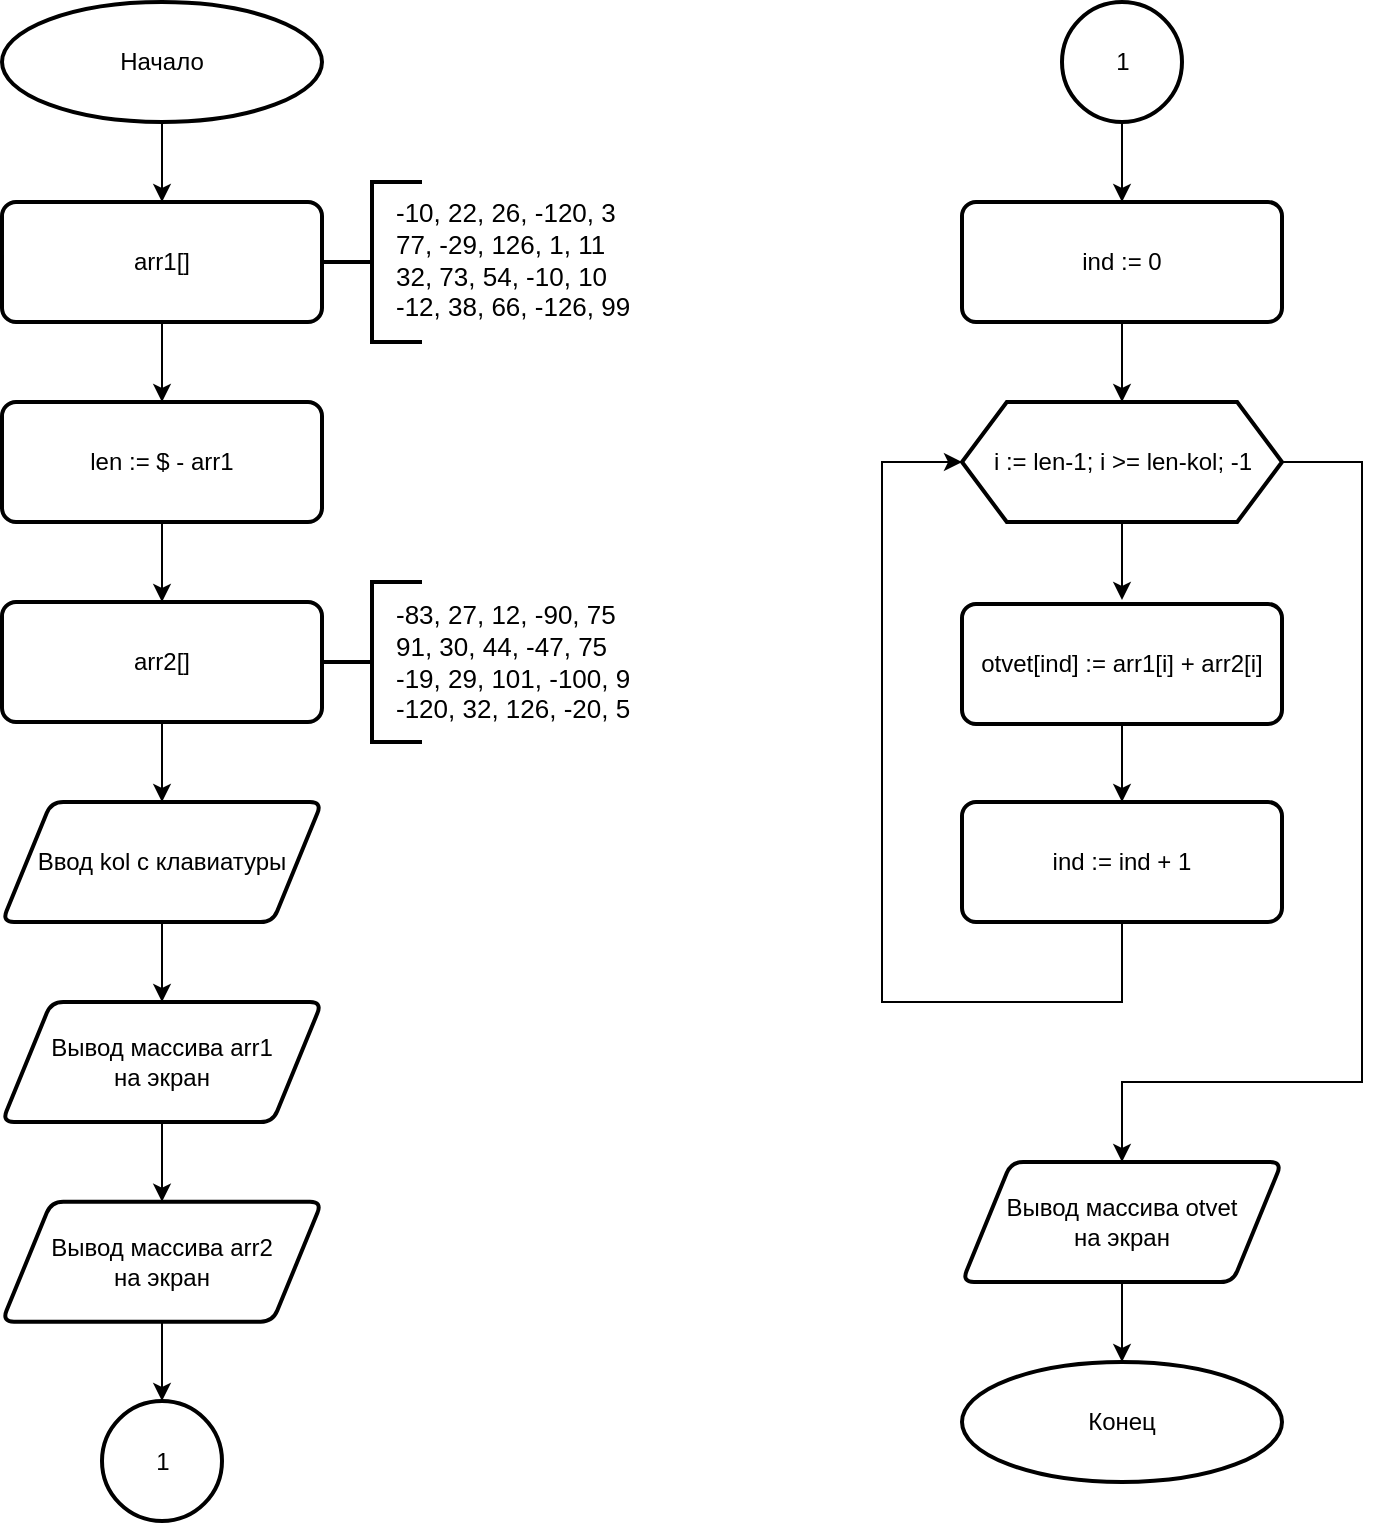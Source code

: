 <mxfile version="12.1.0" type="device" pages="1"><diagram id="0yXGfJSHkqhCLTfec8DN" name="Page-1"><mxGraphModel dx="951" dy="567" grid="1" gridSize="10" guides="1" tooltips="1" connect="1" arrows="1" fold="1" page="1" pageScale="1" pageWidth="1654" pageHeight="2336" math="0" shadow="0"><root><mxCell id="0"/><mxCell id="1" parent="0"/><mxCell id="EfINhTOQe-3GliifSxLj-13" style="edgeStyle=orthogonalEdgeStyle;rounded=0;orthogonalLoop=1;jettySize=auto;html=1;exitX=0.5;exitY=1;exitDx=0;exitDy=0;exitPerimeter=0;entryX=0.5;entryY=0;entryDx=0;entryDy=0;" parent="1" source="EfINhTOQe-3GliifSxLj-1" target="EfINhTOQe-3GliifSxLj-3" edge="1"><mxGeometry relative="1" as="geometry"/></mxCell><mxCell id="EfINhTOQe-3GliifSxLj-1" value="Начало" style="strokeWidth=2;html=1;shape=mxgraph.flowchart.start_1;whiteSpace=wrap;" parent="1" vertex="1"><mxGeometry x="120" y="40" width="160" height="60" as="geometry"/></mxCell><mxCell id="EfINhTOQe-3GliifSxLj-17" style="edgeStyle=orthogonalEdgeStyle;rounded=0;orthogonalLoop=1;jettySize=auto;html=1;exitX=0.5;exitY=1;exitDx=0;exitDy=0;entryX=0.5;entryY=0;entryDx=0;entryDy=0;" parent="1" source="EfINhTOQe-3GliifSxLj-2" edge="1"><mxGeometry relative="1" as="geometry"><mxPoint x="200" y="540" as="targetPoint"/></mxGeometry></mxCell><mxCell id="EfINhTOQe-3GliifSxLj-2" value="Ввод kol с клавиатуры" style="shape=parallelogram;html=1;strokeWidth=2;perimeter=parallelogramPerimeter;whiteSpace=wrap;rounded=1;arcSize=12;size=0.154;" parent="1" vertex="1"><mxGeometry x="120" y="440" width="160" height="60" as="geometry"/></mxCell><mxCell id="EfINhTOQe-3GliifSxLj-14" style="edgeStyle=orthogonalEdgeStyle;rounded=0;orthogonalLoop=1;jettySize=auto;html=1;exitX=0.5;exitY=1;exitDx=0;exitDy=0;entryX=0.5;entryY=0;entryDx=0;entryDy=0;" parent="1" source="EfINhTOQe-3GliifSxLj-3" target="EfINhTOQe-3GliifSxLj-10" edge="1"><mxGeometry relative="1" as="geometry"/></mxCell><mxCell id="EfINhTOQe-3GliifSxLj-3" value="arr1[]" style="rounded=1;whiteSpace=wrap;html=1;absoluteArcSize=1;arcSize=14;strokeWidth=2;" parent="1" vertex="1"><mxGeometry x="120" y="140" width="160" height="60" as="geometry"/></mxCell><mxCell id="EfINhTOQe-3GliifSxLj-16" style="edgeStyle=orthogonalEdgeStyle;rounded=0;orthogonalLoop=1;jettySize=auto;html=1;exitX=0.5;exitY=1;exitDx=0;exitDy=0;entryX=0.5;entryY=0;entryDx=0;entryDy=0;" parent="1" source="EfINhTOQe-3GliifSxLj-4" target="EfINhTOQe-3GliifSxLj-2" edge="1"><mxGeometry relative="1" as="geometry"/></mxCell><mxCell id="EfINhTOQe-3GliifSxLj-4" value="arr2[]" style="rounded=1;whiteSpace=wrap;html=1;absoluteArcSize=1;arcSize=14;strokeWidth=2;" parent="1" vertex="1"><mxGeometry x="120" y="340" width="160" height="60" as="geometry"/></mxCell><mxCell id="EfINhTOQe-3GliifSxLj-5" value="" style="strokeWidth=2;html=1;shape=mxgraph.flowchart.annotation_2;align=left;labelPosition=right;pointerEvents=1;connectable=0;" parent="1" vertex="1"><mxGeometry x="280" y="130" width="50" height="80" as="geometry"/></mxCell><mxCell id="EfINhTOQe-3GliifSxLj-6" value="&lt;span style=&quot;font-family: , &amp;#34;blinkmacsystemfont&amp;#34; , &amp;#34;roboto&amp;#34; , &amp;#34;open sans&amp;#34; , &amp;#34;helvetica neue&amp;#34; , &amp;#34;noto sans armenian&amp;#34; , &amp;#34;noto sans bengali&amp;#34; , &amp;#34;noto sans cherokee&amp;#34; , &amp;#34;noto sans devanagari&amp;#34; , &amp;#34;noto sans ethiopic&amp;#34; , &amp;#34;noto sans georgian&amp;#34; , &amp;#34;noto sans hebrew&amp;#34; , &amp;#34;noto sans kannada&amp;#34; , &amp;#34;noto sans khmer&amp;#34; , &amp;#34;noto sans lao&amp;#34; , &amp;#34;noto sans osmanya&amp;#34; , &amp;#34;noto sans tamil&amp;#34; , &amp;#34;noto sans telugu&amp;#34; , &amp;#34;noto sans thai&amp;#34; , sans-serif ; font-size: 13px ; white-space: normal ; background-color: rgb(255 , 255 , 255)&quot;&gt;-10, 22, 26, -120, 3&lt;/span&gt;&lt;br style=&quot;font-family: , &amp;#34;blinkmacsystemfont&amp;#34; , &amp;#34;roboto&amp;#34; , &amp;#34;open sans&amp;#34; , &amp;#34;helvetica neue&amp;#34; , &amp;#34;noto sans armenian&amp;#34; , &amp;#34;noto sans bengali&amp;#34; , &amp;#34;noto sans cherokee&amp;#34; , &amp;#34;noto sans devanagari&amp;#34; , &amp;#34;noto sans ethiopic&amp;#34; , &amp;#34;noto sans georgian&amp;#34; , &amp;#34;noto sans hebrew&amp;#34; , &amp;#34;noto sans kannada&amp;#34; , &amp;#34;noto sans khmer&amp;#34; , &amp;#34;noto sans lao&amp;#34; , &amp;#34;noto sans osmanya&amp;#34; , &amp;#34;noto sans tamil&amp;#34; , &amp;#34;noto sans telugu&amp;#34; , &amp;#34;noto sans thai&amp;#34; , sans-serif ; font-size: 13px ; white-space: normal ; background-color: rgb(255 , 255 , 255)&quot;&gt;&lt;span style=&quot;font-family: , &amp;#34;blinkmacsystemfont&amp;#34; , &amp;#34;roboto&amp;#34; , &amp;#34;open sans&amp;#34; , &amp;#34;helvetica neue&amp;#34; , &amp;#34;noto sans armenian&amp;#34; , &amp;#34;noto sans bengali&amp;#34; , &amp;#34;noto sans cherokee&amp;#34; , &amp;#34;noto sans devanagari&amp;#34; , &amp;#34;noto sans ethiopic&amp;#34; , &amp;#34;noto sans georgian&amp;#34; , &amp;#34;noto sans hebrew&amp;#34; , &amp;#34;noto sans kannada&amp;#34; , &amp;#34;noto sans khmer&amp;#34; , &amp;#34;noto sans lao&amp;#34; , &amp;#34;noto sans osmanya&amp;#34; , &amp;#34;noto sans tamil&amp;#34; , &amp;#34;noto sans telugu&amp;#34; , &amp;#34;noto sans thai&amp;#34; , sans-serif ; font-size: 13px ; white-space: normal ; background-color: rgb(255 , 255 , 255)&quot;&gt;77, -29, 126, 1, 11&lt;/span&gt;&lt;br style=&quot;font-family: , &amp;#34;blinkmacsystemfont&amp;#34; , &amp;#34;roboto&amp;#34; , &amp;#34;open sans&amp;#34; , &amp;#34;helvetica neue&amp;#34; , &amp;#34;noto sans armenian&amp;#34; , &amp;#34;noto sans bengali&amp;#34; , &amp;#34;noto sans cherokee&amp;#34; , &amp;#34;noto sans devanagari&amp;#34; , &amp;#34;noto sans ethiopic&amp;#34; , &amp;#34;noto sans georgian&amp;#34; , &amp;#34;noto sans hebrew&amp;#34; , &amp;#34;noto sans kannada&amp;#34; , &amp;#34;noto sans khmer&amp;#34; , &amp;#34;noto sans lao&amp;#34; , &amp;#34;noto sans osmanya&amp;#34; , &amp;#34;noto sans tamil&amp;#34; , &amp;#34;noto sans telugu&amp;#34; , &amp;#34;noto sans thai&amp;#34; , sans-serif ; font-size: 13px ; white-space: normal ; background-color: rgb(255 , 255 , 255)&quot;&gt;&lt;span style=&quot;font-family: , &amp;#34;blinkmacsystemfont&amp;#34; , &amp;#34;roboto&amp;#34; , &amp;#34;open sans&amp;#34; , &amp;#34;helvetica neue&amp;#34; , &amp;#34;noto sans armenian&amp;#34; , &amp;#34;noto sans bengali&amp;#34; , &amp;#34;noto sans cherokee&amp;#34; , &amp;#34;noto sans devanagari&amp;#34; , &amp;#34;noto sans ethiopic&amp;#34; , &amp;#34;noto sans georgian&amp;#34; , &amp;#34;noto sans hebrew&amp;#34; , &amp;#34;noto sans kannada&amp;#34; , &amp;#34;noto sans khmer&amp;#34; , &amp;#34;noto sans lao&amp;#34; , &amp;#34;noto sans osmanya&amp;#34; , &amp;#34;noto sans tamil&amp;#34; , &amp;#34;noto sans telugu&amp;#34; , &amp;#34;noto sans thai&amp;#34; , sans-serif ; font-size: 13px ; white-space: normal ; background-color: rgb(255 , 255 , 255)&quot;&gt;32, 73, 54, -10, 10&lt;/span&gt;&lt;br style=&quot;font-family: , &amp;#34;blinkmacsystemfont&amp;#34; , &amp;#34;roboto&amp;#34; , &amp;#34;open sans&amp;#34; , &amp;#34;helvetica neue&amp;#34; , &amp;#34;noto sans armenian&amp;#34; , &amp;#34;noto sans bengali&amp;#34; , &amp;#34;noto sans cherokee&amp;#34; , &amp;#34;noto sans devanagari&amp;#34; , &amp;#34;noto sans ethiopic&amp;#34; , &amp;#34;noto sans georgian&amp;#34; , &amp;#34;noto sans hebrew&amp;#34; , &amp;#34;noto sans kannada&amp;#34; , &amp;#34;noto sans khmer&amp;#34; , &amp;#34;noto sans lao&amp;#34; , &amp;#34;noto sans osmanya&amp;#34; , &amp;#34;noto sans tamil&amp;#34; , &amp;#34;noto sans telugu&amp;#34; , &amp;#34;noto sans thai&amp;#34; , sans-serif ; font-size: 13px ; white-space: normal ; background-color: rgb(255 , 255 , 255)&quot;&gt;&lt;span style=&quot;font-family: , &amp;#34;blinkmacsystemfont&amp;#34; , &amp;#34;roboto&amp;#34; , &amp;#34;open sans&amp;#34; , &amp;#34;helvetica neue&amp;#34; , &amp;#34;noto sans armenian&amp;#34; , &amp;#34;noto sans bengali&amp;#34; , &amp;#34;noto sans cherokee&amp;#34; , &amp;#34;noto sans devanagari&amp;#34; , &amp;#34;noto sans ethiopic&amp;#34; , &amp;#34;noto sans georgian&amp;#34; , &amp;#34;noto sans hebrew&amp;#34; , &amp;#34;noto sans kannada&amp;#34; , &amp;#34;noto sans khmer&amp;#34; , &amp;#34;noto sans lao&amp;#34; , &amp;#34;noto sans osmanya&amp;#34; , &amp;#34;noto sans tamil&amp;#34; , &amp;#34;noto sans telugu&amp;#34; , &amp;#34;noto sans thai&amp;#34; , sans-serif ; font-size: 13px ; white-space: normal ; background-color: rgb(255 , 255 , 255)&quot;&gt;-12, 38, 66, -126, 99&lt;/span&gt;" style="text;html=1;strokeColor=none;fillColor=none;align=left;verticalAlign=middle;whiteSpace=wrap;rounded=0;" parent="1" vertex="1"><mxGeometry x="315" y="134" width="145" height="70" as="geometry"/></mxCell><mxCell id="EfINhTOQe-3GliifSxLj-7" value="" style="strokeWidth=2;html=1;shape=mxgraph.flowchart.annotation_2;align=left;labelPosition=right;pointerEvents=1;connectable=0;" parent="1" vertex="1"><mxGeometry x="280" y="330" width="50" height="80" as="geometry"/></mxCell><mxCell id="EfINhTOQe-3GliifSxLj-8" value="&lt;span style=&quot;font-family: , &amp;#34;blinkmacsystemfont&amp;#34; , &amp;#34;roboto&amp;#34; , &amp;#34;open sans&amp;#34; , &amp;#34;helvetica neue&amp;#34; , &amp;#34;noto sans armenian&amp;#34; , &amp;#34;noto sans bengali&amp;#34; , &amp;#34;noto sans cherokee&amp;#34; , &amp;#34;noto sans devanagari&amp;#34; , &amp;#34;noto sans ethiopic&amp;#34; , &amp;#34;noto sans georgian&amp;#34; , &amp;#34;noto sans hebrew&amp;#34; , &amp;#34;noto sans kannada&amp;#34; , &amp;#34;noto sans khmer&amp;#34; , &amp;#34;noto sans lao&amp;#34; , &amp;#34;noto sans osmanya&amp;#34; , &amp;#34;noto sans tamil&amp;#34; , &amp;#34;noto sans telugu&amp;#34; , &amp;#34;noto sans thai&amp;#34; , sans-serif ; font-size: 13px ; background-color: rgb(255 , 255 , 255)&quot;&gt;-83, 27, 12, -90, 75&lt;/span&gt;&lt;br style=&quot;font-family: , &amp;#34;blinkmacsystemfont&amp;#34; , &amp;#34;roboto&amp;#34; , &amp;#34;open sans&amp;#34; , &amp;#34;helvetica neue&amp;#34; , &amp;#34;noto sans armenian&amp;#34; , &amp;#34;noto sans bengali&amp;#34; , &amp;#34;noto sans cherokee&amp;#34; , &amp;#34;noto sans devanagari&amp;#34; , &amp;#34;noto sans ethiopic&amp;#34; , &amp;#34;noto sans georgian&amp;#34; , &amp;#34;noto sans hebrew&amp;#34; , &amp;#34;noto sans kannada&amp;#34; , &amp;#34;noto sans khmer&amp;#34; , &amp;#34;noto sans lao&amp;#34; , &amp;#34;noto sans osmanya&amp;#34; , &amp;#34;noto sans tamil&amp;#34; , &amp;#34;noto sans telugu&amp;#34; , &amp;#34;noto sans thai&amp;#34; , sans-serif ; font-size: 13px ; background-color: rgb(255 , 255 , 255)&quot;&gt;&lt;span style=&quot;font-family: , &amp;#34;blinkmacsystemfont&amp;#34; , &amp;#34;roboto&amp;#34; , &amp;#34;open sans&amp;#34; , &amp;#34;helvetica neue&amp;#34; , &amp;#34;noto sans armenian&amp;#34; , &amp;#34;noto sans bengali&amp;#34; , &amp;#34;noto sans cherokee&amp;#34; , &amp;#34;noto sans devanagari&amp;#34; , &amp;#34;noto sans ethiopic&amp;#34; , &amp;#34;noto sans georgian&amp;#34; , &amp;#34;noto sans hebrew&amp;#34; , &amp;#34;noto sans kannada&amp;#34; , &amp;#34;noto sans khmer&amp;#34; , &amp;#34;noto sans lao&amp;#34; , &amp;#34;noto sans osmanya&amp;#34; , &amp;#34;noto sans tamil&amp;#34; , &amp;#34;noto sans telugu&amp;#34; , &amp;#34;noto sans thai&amp;#34; , sans-serif ; font-size: 13px ; background-color: rgb(255 , 255 , 255)&quot;&gt;91, 30, 44, -47, 75&lt;/span&gt;&lt;br style=&quot;font-family: , &amp;#34;blinkmacsystemfont&amp;#34; , &amp;#34;roboto&amp;#34; , &amp;#34;open sans&amp;#34; , &amp;#34;helvetica neue&amp;#34; , &amp;#34;noto sans armenian&amp;#34; , &amp;#34;noto sans bengali&amp;#34; , &amp;#34;noto sans cherokee&amp;#34; , &amp;#34;noto sans devanagari&amp;#34; , &amp;#34;noto sans ethiopic&amp;#34; , &amp;#34;noto sans georgian&amp;#34; , &amp;#34;noto sans hebrew&amp;#34; , &amp;#34;noto sans kannada&amp;#34; , &amp;#34;noto sans khmer&amp;#34; , &amp;#34;noto sans lao&amp;#34; , &amp;#34;noto sans osmanya&amp;#34; , &amp;#34;noto sans tamil&amp;#34; , &amp;#34;noto sans telugu&amp;#34; , &amp;#34;noto sans thai&amp;#34; , sans-serif ; font-size: 13px ; background-color: rgb(255 , 255 , 255)&quot;&gt;&lt;span style=&quot;font-family: , &amp;#34;blinkmacsystemfont&amp;#34; , &amp;#34;roboto&amp;#34; , &amp;#34;open sans&amp;#34; , &amp;#34;helvetica neue&amp;#34; , &amp;#34;noto sans armenian&amp;#34; , &amp;#34;noto sans bengali&amp;#34; , &amp;#34;noto sans cherokee&amp;#34; , &amp;#34;noto sans devanagari&amp;#34; , &amp;#34;noto sans ethiopic&amp;#34; , &amp;#34;noto sans georgian&amp;#34; , &amp;#34;noto sans hebrew&amp;#34; , &amp;#34;noto sans kannada&amp;#34; , &amp;#34;noto sans khmer&amp;#34; , &amp;#34;noto sans lao&amp;#34; , &amp;#34;noto sans osmanya&amp;#34; , &amp;#34;noto sans tamil&amp;#34; , &amp;#34;noto sans telugu&amp;#34; , &amp;#34;noto sans thai&amp;#34; , sans-serif ; font-size: 13px ; background-color: rgb(255 , 255 , 255)&quot;&gt;-19, 29, 101, -100, 9&lt;/span&gt;&lt;br style=&quot;font-family: , &amp;#34;blinkmacsystemfont&amp;#34; , &amp;#34;roboto&amp;#34; , &amp;#34;open sans&amp;#34; , &amp;#34;helvetica neue&amp;#34; , &amp;#34;noto sans armenian&amp;#34; , &amp;#34;noto sans bengali&amp;#34; , &amp;#34;noto sans cherokee&amp;#34; , &amp;#34;noto sans devanagari&amp;#34; , &amp;#34;noto sans ethiopic&amp;#34; , &amp;#34;noto sans georgian&amp;#34; , &amp;#34;noto sans hebrew&amp;#34; , &amp;#34;noto sans kannada&amp;#34; , &amp;#34;noto sans khmer&amp;#34; , &amp;#34;noto sans lao&amp;#34; , &amp;#34;noto sans osmanya&amp;#34; , &amp;#34;noto sans tamil&amp;#34; , &amp;#34;noto sans telugu&amp;#34; , &amp;#34;noto sans thai&amp;#34; , sans-serif ; font-size: 13px ; background-color: rgb(255 , 255 , 255)&quot;&gt;&lt;span style=&quot;font-family: , &amp;#34;blinkmacsystemfont&amp;#34; , &amp;#34;roboto&amp;#34; , &amp;#34;open sans&amp;#34; , &amp;#34;helvetica neue&amp;#34; , &amp;#34;noto sans armenian&amp;#34; , &amp;#34;noto sans bengali&amp;#34; , &amp;#34;noto sans cherokee&amp;#34; , &amp;#34;noto sans devanagari&amp;#34; , &amp;#34;noto sans ethiopic&amp;#34; , &amp;#34;noto sans georgian&amp;#34; , &amp;#34;noto sans hebrew&amp;#34; , &amp;#34;noto sans kannada&amp;#34; , &amp;#34;noto sans khmer&amp;#34; , &amp;#34;noto sans lao&amp;#34; , &amp;#34;noto sans osmanya&amp;#34; , &amp;#34;noto sans tamil&amp;#34; , &amp;#34;noto sans telugu&amp;#34; , &amp;#34;noto sans thai&amp;#34; , sans-serif ; font-size: 13px ; background-color: rgb(255 , 255 , 255)&quot;&gt;-120, 32, 126, -20, 5&lt;/span&gt;" style="text;html=1;strokeColor=none;fillColor=none;align=left;verticalAlign=middle;whiteSpace=wrap;rounded=0;" parent="1" vertex="1"><mxGeometry x="315" y="335" width="135" height="70" as="geometry"/></mxCell><mxCell id="EfINhTOQe-3GliifSxLj-15" style="edgeStyle=orthogonalEdgeStyle;rounded=0;orthogonalLoop=1;jettySize=auto;html=1;exitX=0.5;exitY=1;exitDx=0;exitDy=0;entryX=0.5;entryY=0;entryDx=0;entryDy=0;" parent="1" source="EfINhTOQe-3GliifSxLj-10" target="EfINhTOQe-3GliifSxLj-4" edge="1"><mxGeometry relative="1" as="geometry"/></mxCell><mxCell id="EfINhTOQe-3GliifSxLj-10" value="len := $ - arr1" style="rounded=1;whiteSpace=wrap;html=1;absoluteArcSize=1;arcSize=14;strokeWidth=2;" parent="1" vertex="1"><mxGeometry x="120" y="240" width="160" height="60" as="geometry"/></mxCell><mxCell id="T58qzHf1nAe-fBMAXqcI-1" style="edgeStyle=orthogonalEdgeStyle;rounded=0;orthogonalLoop=1;jettySize=auto;html=1;exitX=0.5;exitY=1;exitDx=0;exitDy=0;entryX=0.5;entryY=0;entryDx=0;entryDy=0;" edge="1" parent="1" source="EfINhTOQe-3GliifSxLj-11" target="EfINhTOQe-3GliifSxLj-22"><mxGeometry relative="1" as="geometry"/></mxCell><mxCell id="EfINhTOQe-3GliifSxLj-11" value="Вывод массива arr1&lt;br&gt;на экран" style="shape=parallelogram;html=1;strokeWidth=2;perimeter=parallelogramPerimeter;whiteSpace=wrap;rounded=1;arcSize=12;size=0.154;" parent="1" vertex="1"><mxGeometry x="120" y="540" width="160" height="60" as="geometry"/></mxCell><mxCell id="T58qzHf1nAe-fBMAXqcI-2" style="edgeStyle=orthogonalEdgeStyle;rounded=0;orthogonalLoop=1;jettySize=auto;html=1;exitX=0.5;exitY=1;exitDx=0;exitDy=0;entryX=0.5;entryY=0;entryDx=0;entryDy=0;entryPerimeter=0;" edge="1" parent="1" source="EfINhTOQe-3GliifSxLj-22" target="EfINhTOQe-3GliifSxLj-26"><mxGeometry relative="1" as="geometry"/></mxCell><mxCell id="EfINhTOQe-3GliifSxLj-22" value="Вывод массива arr2&lt;br&gt;на экран" style="shape=parallelogram;html=1;strokeWidth=2;perimeter=parallelogramPerimeter;whiteSpace=wrap;rounded=1;arcSize=12;size=0.154;" parent="1" vertex="1"><mxGeometry x="120" y="639.857" width="160" height="60" as="geometry"/></mxCell><mxCell id="EfINhTOQe-3GliifSxLj-26" value="1" style="verticalLabelPosition=middle;verticalAlign=middle;html=1;strokeWidth=2;shape=mxgraph.flowchart.on-page_reference;labelPosition=center;align=center;" parent="1" vertex="1"><mxGeometry x="170" y="739.5" width="60" height="60" as="geometry"/></mxCell><mxCell id="WQRRjDEOSM83MHAL-pP0-9" style="edgeStyle=orthogonalEdgeStyle;rounded=0;orthogonalLoop=1;jettySize=auto;html=1;exitX=0.5;exitY=1;exitDx=0;exitDy=0;exitPerimeter=0;entryX=0.5;entryY=0;entryDx=0;entryDy=0;" parent="1" source="EfINhTOQe-3GliifSxLj-28" target="WQRRjDEOSM83MHAL-pP0-8" edge="1"><mxGeometry relative="1" as="geometry"/></mxCell><mxCell id="EfINhTOQe-3GliifSxLj-28" value="1" style="verticalLabelPosition=middle;verticalAlign=middle;html=1;strokeWidth=2;shape=mxgraph.flowchart.on-page_reference;labelPosition=center;align=center;" parent="1" vertex="1"><mxGeometry x="650" y="40" width="60" height="60" as="geometry"/></mxCell><mxCell id="EfINhTOQe-3GliifSxLj-31" style="edgeStyle=orthogonalEdgeStyle;rounded=0;orthogonalLoop=1;jettySize=auto;html=1;exitX=0.5;exitY=1;exitDx=0;exitDy=0;entryX=0.5;entryY=0;entryDx=0;entryDy=0;" parent="1" source="EfINhTOQe-3GliifSxLj-29" edge="1"><mxGeometry relative="1" as="geometry"><mxPoint x="680" y="339" as="targetPoint"/></mxGeometry></mxCell><mxCell id="WQRRjDEOSM83MHAL-pP0-6" style="edgeStyle=orthogonalEdgeStyle;rounded=0;orthogonalLoop=1;jettySize=auto;html=1;exitX=1;exitY=0.5;exitDx=0;exitDy=0;entryX=0.5;entryY=0;entryDx=0;entryDy=0;" parent="1" source="EfINhTOQe-3GliifSxLj-29" edge="1"><mxGeometry relative="1" as="geometry"><Array as="points"><mxPoint x="800" y="270"/><mxPoint x="800" y="580"/><mxPoint x="680" y="580"/></Array><mxPoint x="680" y="620" as="targetPoint"/></mxGeometry></mxCell><mxCell id="EfINhTOQe-3GliifSxLj-29" value="i := len-1; i &amp;gt;= len-kol; -1" style="verticalLabelPosition=middle;verticalAlign=middle;html=1;strokeWidth=2;shape=hexagon;perimeter=hexagonPerimeter2;arcSize=6;size=0.14;labelPosition=center;align=center;" parent="1" vertex="1"><mxGeometry x="600" y="240" width="160" height="60" as="geometry"/></mxCell><mxCell id="EfINhTOQe-3GliifSxLj-33" value="Конец" style="strokeWidth=2;html=1;shape=mxgraph.flowchart.start_1;whiteSpace=wrap;" parent="1" vertex="1"><mxGeometry x="600" y="720" width="160" height="60" as="geometry"/></mxCell><mxCell id="WQRRjDEOSM83MHAL-pP0-12" style="edgeStyle=orthogonalEdgeStyle;rounded=0;orthogonalLoop=1;jettySize=auto;html=1;exitX=0.5;exitY=1;exitDx=0;exitDy=0;entryX=0.5;entryY=0;entryDx=0;entryDy=0;" parent="1" source="WQRRjDEOSM83MHAL-pP0-1" target="WQRRjDEOSM83MHAL-pP0-11" edge="1"><mxGeometry relative="1" as="geometry"/></mxCell><mxCell id="WQRRjDEOSM83MHAL-pP0-1" value="otvet[ind] := arr1[i] + arr2[i]" style="rounded=1;whiteSpace=wrap;html=1;absoluteArcSize=1;arcSize=14;strokeWidth=2;" parent="1" vertex="1"><mxGeometry x="600" y="341" width="160" height="60" as="geometry"/></mxCell><mxCell id="kR8BGZ6liIZj68uhsADc-1" style="edgeStyle=orthogonalEdgeStyle;rounded=0;orthogonalLoop=1;jettySize=auto;html=1;exitX=0.5;exitY=1;exitDx=0;exitDy=0;entryX=0.5;entryY=0;entryDx=0;entryDy=0;entryPerimeter=0;" parent="1" source="WQRRjDEOSM83MHAL-pP0-7" target="EfINhTOQe-3GliifSxLj-33" edge="1"><mxGeometry relative="1" as="geometry"/></mxCell><mxCell id="WQRRjDEOSM83MHAL-pP0-7" value="Вывод массива&amp;nbsp;otvet&lt;br&gt;на экран" style="shape=parallelogram;html=1;strokeWidth=2;perimeter=parallelogramPerimeter;whiteSpace=wrap;rounded=1;arcSize=12;size=0.154;" parent="1" vertex="1"><mxGeometry x="600" y="620" width="160" height="60" as="geometry"/></mxCell><mxCell id="WQRRjDEOSM83MHAL-pP0-10" style="edgeStyle=orthogonalEdgeStyle;rounded=0;orthogonalLoop=1;jettySize=auto;html=1;exitX=0.5;exitY=1;exitDx=0;exitDy=0;entryX=0.5;entryY=0;entryDx=0;entryDy=0;" parent="1" source="WQRRjDEOSM83MHAL-pP0-8" target="EfINhTOQe-3GliifSxLj-29" edge="1"><mxGeometry relative="1" as="geometry"/></mxCell><mxCell id="WQRRjDEOSM83MHAL-pP0-8" value="ind := 0" style="rounded=1;whiteSpace=wrap;html=1;absoluteArcSize=1;arcSize=14;strokeWidth=2;" parent="1" vertex="1"><mxGeometry x="600" y="140" width="160" height="60" as="geometry"/></mxCell><mxCell id="WQRRjDEOSM83MHAL-pP0-13" style="edgeStyle=orthogonalEdgeStyle;rounded=0;orthogonalLoop=1;jettySize=auto;html=1;exitX=0.5;exitY=1;exitDx=0;exitDy=0;entryX=0;entryY=0.5;entryDx=0;entryDy=0;" parent="1" source="WQRRjDEOSM83MHAL-pP0-11" target="EfINhTOQe-3GliifSxLj-29" edge="1"><mxGeometry relative="1" as="geometry"><Array as="points"><mxPoint x="680" y="540"/><mxPoint x="560" y="540"/><mxPoint x="560" y="270"/></Array></mxGeometry></mxCell><mxCell id="WQRRjDEOSM83MHAL-pP0-11" value="ind := ind + 1" style="rounded=1;whiteSpace=wrap;html=1;absoluteArcSize=1;arcSize=14;strokeWidth=2;" parent="1" vertex="1"><mxGeometry x="600" y="440" width="160" height="60" as="geometry"/></mxCell></root></mxGraphModel></diagram></mxfile>
